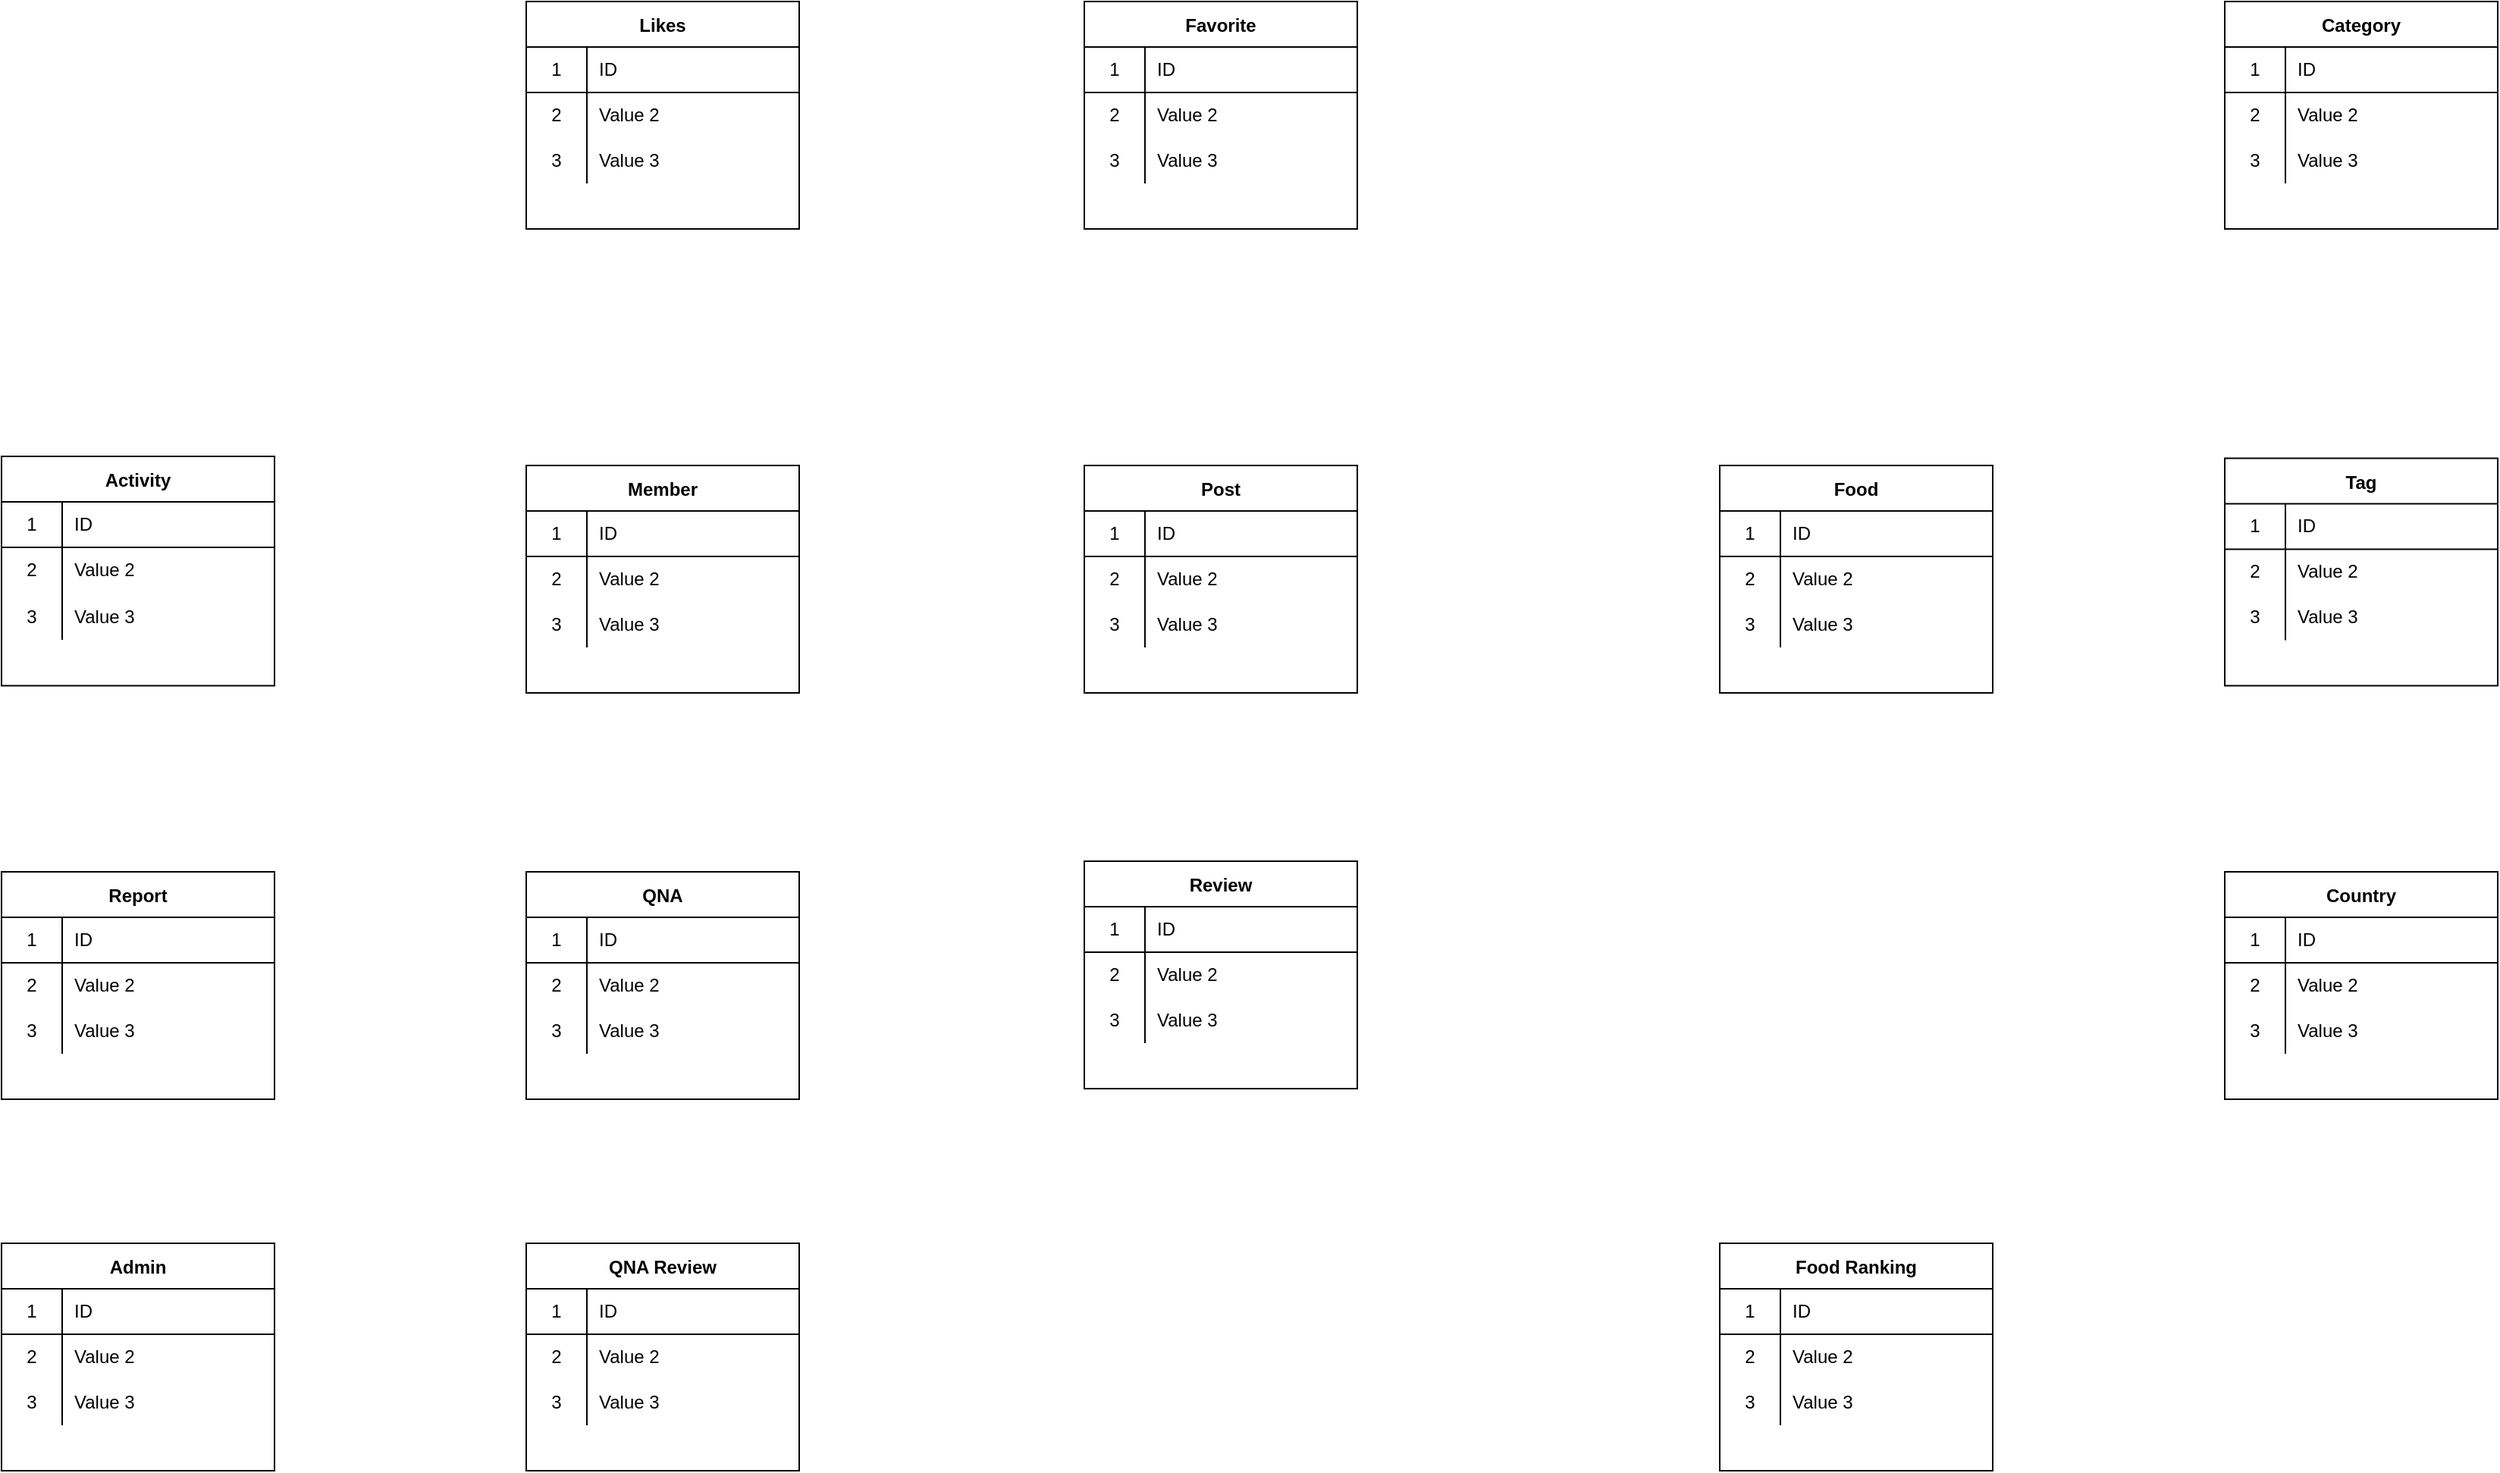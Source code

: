 <mxfile version="14.9.2" type="github">
  <diagram id="DrQXqkzAF4x7ljiE7f6P" name="Page-1">
    <mxGraphModel dx="2819" dy="1296" grid="1" gridSize="10" guides="1" tooltips="1" connect="1" arrows="1" fold="1" page="1" pageScale="1" pageWidth="827" pageHeight="1169" math="0" shadow="0">
      <root>
        <mxCell id="0" />
        <mxCell id="1" parent="0" />
        <mxCell id="YlSi5dVUK5fDgeekknWG-3" value="Member" style="shape=table;startSize=30;container=1;collapsible=0;childLayout=tableLayout;fixedRows=1;rowLines=0;fontStyle=1;align=center;" vertex="1" parent="1">
          <mxGeometry x="80" y="561" width="180" height="150" as="geometry" />
        </mxCell>
        <mxCell id="YlSi5dVUK5fDgeekknWG-4" value="" style="shape=partialRectangle;html=1;whiteSpace=wrap;collapsible=0;dropTarget=0;pointerEvents=0;fillColor=none;top=0;left=0;bottom=1;right=0;points=[[0,0.5],[1,0.5]];portConstraint=eastwest;" vertex="1" parent="YlSi5dVUK5fDgeekknWG-3">
          <mxGeometry y="30" width="180" height="30" as="geometry" />
        </mxCell>
        <mxCell id="YlSi5dVUK5fDgeekknWG-5" value="1" style="shape=partialRectangle;html=1;whiteSpace=wrap;connectable=0;fillColor=none;top=0;left=0;bottom=0;right=0;overflow=hidden;" vertex="1" parent="YlSi5dVUK5fDgeekknWG-4">
          <mxGeometry width="40" height="30" as="geometry" />
        </mxCell>
        <mxCell id="YlSi5dVUK5fDgeekknWG-6" value="ID" style="shape=partialRectangle;html=1;whiteSpace=wrap;connectable=0;fillColor=none;top=0;left=0;bottom=0;right=0;align=left;spacingLeft=6;overflow=hidden;" vertex="1" parent="YlSi5dVUK5fDgeekknWG-4">
          <mxGeometry x="40" width="140" height="30" as="geometry" />
        </mxCell>
        <mxCell id="YlSi5dVUK5fDgeekknWG-7" value="" style="shape=partialRectangle;html=1;whiteSpace=wrap;collapsible=0;dropTarget=0;pointerEvents=0;fillColor=none;top=0;left=0;bottom=0;right=0;points=[[0,0.5],[1,0.5]];portConstraint=eastwest;" vertex="1" parent="YlSi5dVUK5fDgeekknWG-3">
          <mxGeometry y="60" width="180" height="30" as="geometry" />
        </mxCell>
        <mxCell id="YlSi5dVUK5fDgeekknWG-8" value="2" style="shape=partialRectangle;html=1;whiteSpace=wrap;connectable=0;fillColor=none;top=0;left=0;bottom=0;right=0;overflow=hidden;" vertex="1" parent="YlSi5dVUK5fDgeekknWG-7">
          <mxGeometry width="40" height="30" as="geometry" />
        </mxCell>
        <mxCell id="YlSi5dVUK5fDgeekknWG-9" value="Value 2" style="shape=partialRectangle;html=1;whiteSpace=wrap;connectable=0;fillColor=none;top=0;left=0;bottom=0;right=0;align=left;spacingLeft=6;overflow=hidden;" vertex="1" parent="YlSi5dVUK5fDgeekknWG-7">
          <mxGeometry x="40" width="140" height="30" as="geometry" />
        </mxCell>
        <mxCell id="YlSi5dVUK5fDgeekknWG-10" value="" style="shape=partialRectangle;html=1;whiteSpace=wrap;collapsible=0;dropTarget=0;pointerEvents=0;fillColor=none;top=0;left=0;bottom=0;right=0;points=[[0,0.5],[1,0.5]];portConstraint=eastwest;" vertex="1" parent="YlSi5dVUK5fDgeekknWG-3">
          <mxGeometry y="90" width="180" height="30" as="geometry" />
        </mxCell>
        <mxCell id="YlSi5dVUK5fDgeekknWG-11" value="3" style="shape=partialRectangle;html=1;whiteSpace=wrap;connectable=0;fillColor=none;top=0;left=0;bottom=0;right=0;overflow=hidden;" vertex="1" parent="YlSi5dVUK5fDgeekknWG-10">
          <mxGeometry width="40" height="30" as="geometry" />
        </mxCell>
        <mxCell id="YlSi5dVUK5fDgeekknWG-12" value="Value 3" style="shape=partialRectangle;html=1;whiteSpace=wrap;connectable=0;fillColor=none;top=0;left=0;bottom=0;right=0;align=left;spacingLeft=6;overflow=hidden;" vertex="1" parent="YlSi5dVUK5fDgeekknWG-10">
          <mxGeometry x="40" width="140" height="30" as="geometry" />
        </mxCell>
        <mxCell id="YlSi5dVUK5fDgeekknWG-13" value="Admin" style="shape=table;startSize=30;container=1;collapsible=0;childLayout=tableLayout;fixedRows=1;rowLines=0;fontStyle=1;align=center;" vertex="1" parent="1">
          <mxGeometry x="-266" y="1074" width="180" height="150" as="geometry" />
        </mxCell>
        <mxCell id="YlSi5dVUK5fDgeekknWG-14" value="" style="shape=partialRectangle;html=1;whiteSpace=wrap;collapsible=0;dropTarget=0;pointerEvents=0;fillColor=none;top=0;left=0;bottom=1;right=0;points=[[0,0.5],[1,0.5]];portConstraint=eastwest;" vertex="1" parent="YlSi5dVUK5fDgeekknWG-13">
          <mxGeometry y="30" width="180" height="30" as="geometry" />
        </mxCell>
        <mxCell id="YlSi5dVUK5fDgeekknWG-15" value="1" style="shape=partialRectangle;html=1;whiteSpace=wrap;connectable=0;fillColor=none;top=0;left=0;bottom=0;right=0;overflow=hidden;" vertex="1" parent="YlSi5dVUK5fDgeekknWG-14">
          <mxGeometry width="40" height="30" as="geometry" />
        </mxCell>
        <mxCell id="YlSi5dVUK5fDgeekknWG-16" value="ID" style="shape=partialRectangle;html=1;whiteSpace=wrap;connectable=0;fillColor=none;top=0;left=0;bottom=0;right=0;align=left;spacingLeft=6;overflow=hidden;" vertex="1" parent="YlSi5dVUK5fDgeekknWG-14">
          <mxGeometry x="40" width="140" height="30" as="geometry" />
        </mxCell>
        <mxCell id="YlSi5dVUK5fDgeekknWG-17" value="" style="shape=partialRectangle;html=1;whiteSpace=wrap;collapsible=0;dropTarget=0;pointerEvents=0;fillColor=none;top=0;left=0;bottom=0;right=0;points=[[0,0.5],[1,0.5]];portConstraint=eastwest;" vertex="1" parent="YlSi5dVUK5fDgeekknWG-13">
          <mxGeometry y="60" width="180" height="30" as="geometry" />
        </mxCell>
        <mxCell id="YlSi5dVUK5fDgeekknWG-18" value="2" style="shape=partialRectangle;html=1;whiteSpace=wrap;connectable=0;fillColor=none;top=0;left=0;bottom=0;right=0;overflow=hidden;" vertex="1" parent="YlSi5dVUK5fDgeekknWG-17">
          <mxGeometry width="40" height="30" as="geometry" />
        </mxCell>
        <mxCell id="YlSi5dVUK5fDgeekknWG-19" value="Value 2" style="shape=partialRectangle;html=1;whiteSpace=wrap;connectable=0;fillColor=none;top=0;left=0;bottom=0;right=0;align=left;spacingLeft=6;overflow=hidden;" vertex="1" parent="YlSi5dVUK5fDgeekknWG-17">
          <mxGeometry x="40" width="140" height="30" as="geometry" />
        </mxCell>
        <mxCell id="YlSi5dVUK5fDgeekknWG-20" value="" style="shape=partialRectangle;html=1;whiteSpace=wrap;collapsible=0;dropTarget=0;pointerEvents=0;fillColor=none;top=0;left=0;bottom=0;right=0;points=[[0,0.5],[1,0.5]];portConstraint=eastwest;" vertex="1" parent="YlSi5dVUK5fDgeekknWG-13">
          <mxGeometry y="90" width="180" height="30" as="geometry" />
        </mxCell>
        <mxCell id="YlSi5dVUK5fDgeekknWG-21" value="3" style="shape=partialRectangle;html=1;whiteSpace=wrap;connectable=0;fillColor=none;top=0;left=0;bottom=0;right=0;overflow=hidden;" vertex="1" parent="YlSi5dVUK5fDgeekknWG-20">
          <mxGeometry width="40" height="30" as="geometry" />
        </mxCell>
        <mxCell id="YlSi5dVUK5fDgeekknWG-22" value="Value 3" style="shape=partialRectangle;html=1;whiteSpace=wrap;connectable=0;fillColor=none;top=0;left=0;bottom=0;right=0;align=left;spacingLeft=6;overflow=hidden;" vertex="1" parent="YlSi5dVUK5fDgeekknWG-20">
          <mxGeometry x="40" width="140" height="30" as="geometry" />
        </mxCell>
        <mxCell id="3mrBlYlQJBhg7aza0nXE-19" value="Review" style="shape=table;startSize=30;container=1;collapsible=0;childLayout=tableLayout;fixedRows=1;rowLines=0;fontStyle=1;align=center;" vertex="1" parent="1">
          <mxGeometry x="448" y="822" width="180" height="150" as="geometry" />
        </mxCell>
        <mxCell id="3mrBlYlQJBhg7aza0nXE-20" value="" style="shape=partialRectangle;html=1;whiteSpace=wrap;collapsible=0;dropTarget=0;pointerEvents=0;fillColor=none;top=0;left=0;bottom=1;right=0;points=[[0,0.5],[1,0.5]];portConstraint=eastwest;" vertex="1" parent="3mrBlYlQJBhg7aza0nXE-19">
          <mxGeometry y="30" width="180" height="30" as="geometry" />
        </mxCell>
        <mxCell id="3mrBlYlQJBhg7aza0nXE-21" value="1" style="shape=partialRectangle;html=1;whiteSpace=wrap;connectable=0;fillColor=none;top=0;left=0;bottom=0;right=0;overflow=hidden;" vertex="1" parent="3mrBlYlQJBhg7aza0nXE-20">
          <mxGeometry width="40" height="30" as="geometry" />
        </mxCell>
        <mxCell id="3mrBlYlQJBhg7aza0nXE-22" value="ID" style="shape=partialRectangle;html=1;whiteSpace=wrap;connectable=0;fillColor=none;top=0;left=0;bottom=0;right=0;align=left;spacingLeft=6;overflow=hidden;" vertex="1" parent="3mrBlYlQJBhg7aza0nXE-20">
          <mxGeometry x="40" width="140" height="30" as="geometry" />
        </mxCell>
        <mxCell id="3mrBlYlQJBhg7aza0nXE-23" value="" style="shape=partialRectangle;html=1;whiteSpace=wrap;collapsible=0;dropTarget=0;pointerEvents=0;fillColor=none;top=0;left=0;bottom=0;right=0;points=[[0,0.5],[1,0.5]];portConstraint=eastwest;" vertex="1" parent="3mrBlYlQJBhg7aza0nXE-19">
          <mxGeometry y="60" width="180" height="30" as="geometry" />
        </mxCell>
        <mxCell id="3mrBlYlQJBhg7aza0nXE-24" value="2" style="shape=partialRectangle;html=1;whiteSpace=wrap;connectable=0;fillColor=none;top=0;left=0;bottom=0;right=0;overflow=hidden;" vertex="1" parent="3mrBlYlQJBhg7aza0nXE-23">
          <mxGeometry width="40" height="30" as="geometry" />
        </mxCell>
        <mxCell id="3mrBlYlQJBhg7aza0nXE-25" value="Value 2" style="shape=partialRectangle;html=1;whiteSpace=wrap;connectable=0;fillColor=none;top=0;left=0;bottom=0;right=0;align=left;spacingLeft=6;overflow=hidden;" vertex="1" parent="3mrBlYlQJBhg7aza0nXE-23">
          <mxGeometry x="40" width="140" height="30" as="geometry" />
        </mxCell>
        <mxCell id="3mrBlYlQJBhg7aza0nXE-26" value="" style="shape=partialRectangle;html=1;whiteSpace=wrap;collapsible=0;dropTarget=0;pointerEvents=0;fillColor=none;top=0;left=0;bottom=0;right=0;points=[[0,0.5],[1,0.5]];portConstraint=eastwest;" vertex="1" parent="3mrBlYlQJBhg7aza0nXE-19">
          <mxGeometry y="90" width="180" height="30" as="geometry" />
        </mxCell>
        <mxCell id="3mrBlYlQJBhg7aza0nXE-27" value="3" style="shape=partialRectangle;html=1;whiteSpace=wrap;connectable=0;fillColor=none;top=0;left=0;bottom=0;right=0;overflow=hidden;" vertex="1" parent="3mrBlYlQJBhg7aza0nXE-26">
          <mxGeometry width="40" height="30" as="geometry" />
        </mxCell>
        <mxCell id="3mrBlYlQJBhg7aza0nXE-28" value="Value 3" style="shape=partialRectangle;html=1;whiteSpace=wrap;connectable=0;fillColor=none;top=0;left=0;bottom=0;right=0;align=left;spacingLeft=6;overflow=hidden;" vertex="1" parent="3mrBlYlQJBhg7aza0nXE-26">
          <mxGeometry x="40" width="140" height="30" as="geometry" />
        </mxCell>
        <mxCell id="YlSi5dVUK5fDgeekknWG-33" value="QNA" style="shape=table;startSize=30;container=1;collapsible=0;childLayout=tableLayout;fixedRows=1;rowLines=0;fontStyle=1;align=center;" vertex="1" parent="1">
          <mxGeometry x="80" y="829" width="180" height="150" as="geometry" />
        </mxCell>
        <mxCell id="YlSi5dVUK5fDgeekknWG-34" value="" style="shape=partialRectangle;html=1;whiteSpace=wrap;collapsible=0;dropTarget=0;pointerEvents=0;fillColor=none;top=0;left=0;bottom=1;right=0;points=[[0,0.5],[1,0.5]];portConstraint=eastwest;" vertex="1" parent="YlSi5dVUK5fDgeekknWG-33">
          <mxGeometry y="30" width="180" height="30" as="geometry" />
        </mxCell>
        <mxCell id="YlSi5dVUK5fDgeekknWG-35" value="1" style="shape=partialRectangle;html=1;whiteSpace=wrap;connectable=0;fillColor=none;top=0;left=0;bottom=0;right=0;overflow=hidden;" vertex="1" parent="YlSi5dVUK5fDgeekknWG-34">
          <mxGeometry width="40" height="30" as="geometry" />
        </mxCell>
        <mxCell id="YlSi5dVUK5fDgeekknWG-36" value="ID" style="shape=partialRectangle;html=1;whiteSpace=wrap;connectable=0;fillColor=none;top=0;left=0;bottom=0;right=0;align=left;spacingLeft=6;overflow=hidden;" vertex="1" parent="YlSi5dVUK5fDgeekknWG-34">
          <mxGeometry x="40" width="140" height="30" as="geometry" />
        </mxCell>
        <mxCell id="YlSi5dVUK5fDgeekknWG-37" value="" style="shape=partialRectangle;html=1;whiteSpace=wrap;collapsible=0;dropTarget=0;pointerEvents=0;fillColor=none;top=0;left=0;bottom=0;right=0;points=[[0,0.5],[1,0.5]];portConstraint=eastwest;" vertex="1" parent="YlSi5dVUK5fDgeekknWG-33">
          <mxGeometry y="60" width="180" height="30" as="geometry" />
        </mxCell>
        <mxCell id="YlSi5dVUK5fDgeekknWG-38" value="2" style="shape=partialRectangle;html=1;whiteSpace=wrap;connectable=0;fillColor=none;top=0;left=0;bottom=0;right=0;overflow=hidden;" vertex="1" parent="YlSi5dVUK5fDgeekknWG-37">
          <mxGeometry width="40" height="30" as="geometry" />
        </mxCell>
        <mxCell id="YlSi5dVUK5fDgeekknWG-39" value="Value 2" style="shape=partialRectangle;html=1;whiteSpace=wrap;connectable=0;fillColor=none;top=0;left=0;bottom=0;right=0;align=left;spacingLeft=6;overflow=hidden;" vertex="1" parent="YlSi5dVUK5fDgeekknWG-37">
          <mxGeometry x="40" width="140" height="30" as="geometry" />
        </mxCell>
        <mxCell id="YlSi5dVUK5fDgeekknWG-40" value="" style="shape=partialRectangle;html=1;whiteSpace=wrap;collapsible=0;dropTarget=0;pointerEvents=0;fillColor=none;top=0;left=0;bottom=0;right=0;points=[[0,0.5],[1,0.5]];portConstraint=eastwest;" vertex="1" parent="YlSi5dVUK5fDgeekknWG-33">
          <mxGeometry y="90" width="180" height="30" as="geometry" />
        </mxCell>
        <mxCell id="YlSi5dVUK5fDgeekknWG-41" value="3" style="shape=partialRectangle;html=1;whiteSpace=wrap;connectable=0;fillColor=none;top=0;left=0;bottom=0;right=0;overflow=hidden;" vertex="1" parent="YlSi5dVUK5fDgeekknWG-40">
          <mxGeometry width="40" height="30" as="geometry" />
        </mxCell>
        <mxCell id="YlSi5dVUK5fDgeekknWG-42" value="Value 3" style="shape=partialRectangle;html=1;whiteSpace=wrap;connectable=0;fillColor=none;top=0;left=0;bottom=0;right=0;align=left;spacingLeft=6;overflow=hidden;" vertex="1" parent="YlSi5dVUK5fDgeekknWG-40">
          <mxGeometry x="40" width="140" height="30" as="geometry" />
        </mxCell>
        <mxCell id="YlSi5dVUK5fDgeekknWG-52" value="QNA Review" style="shape=table;startSize=30;container=1;collapsible=0;childLayout=tableLayout;fixedRows=1;rowLines=0;fontStyle=1;align=center;" vertex="1" parent="1">
          <mxGeometry x="80" y="1074" width="180" height="150" as="geometry" />
        </mxCell>
        <mxCell id="YlSi5dVUK5fDgeekknWG-53" value="" style="shape=partialRectangle;html=1;whiteSpace=wrap;collapsible=0;dropTarget=0;pointerEvents=0;fillColor=none;top=0;left=0;bottom=1;right=0;points=[[0,0.5],[1,0.5]];portConstraint=eastwest;" vertex="1" parent="YlSi5dVUK5fDgeekknWG-52">
          <mxGeometry y="30" width="180" height="30" as="geometry" />
        </mxCell>
        <mxCell id="YlSi5dVUK5fDgeekknWG-54" value="1" style="shape=partialRectangle;html=1;whiteSpace=wrap;connectable=0;fillColor=none;top=0;left=0;bottom=0;right=0;overflow=hidden;" vertex="1" parent="YlSi5dVUK5fDgeekknWG-53">
          <mxGeometry width="40" height="30" as="geometry" />
        </mxCell>
        <mxCell id="YlSi5dVUK5fDgeekknWG-55" value="ID" style="shape=partialRectangle;html=1;whiteSpace=wrap;connectable=0;fillColor=none;top=0;left=0;bottom=0;right=0;align=left;spacingLeft=6;overflow=hidden;" vertex="1" parent="YlSi5dVUK5fDgeekknWG-53">
          <mxGeometry x="40" width="140" height="30" as="geometry" />
        </mxCell>
        <mxCell id="YlSi5dVUK5fDgeekknWG-56" value="" style="shape=partialRectangle;html=1;whiteSpace=wrap;collapsible=0;dropTarget=0;pointerEvents=0;fillColor=none;top=0;left=0;bottom=0;right=0;points=[[0,0.5],[1,0.5]];portConstraint=eastwest;" vertex="1" parent="YlSi5dVUK5fDgeekknWG-52">
          <mxGeometry y="60" width="180" height="30" as="geometry" />
        </mxCell>
        <mxCell id="YlSi5dVUK5fDgeekknWG-57" value="2" style="shape=partialRectangle;html=1;whiteSpace=wrap;connectable=0;fillColor=none;top=0;left=0;bottom=0;right=0;overflow=hidden;" vertex="1" parent="YlSi5dVUK5fDgeekknWG-56">
          <mxGeometry width="40" height="30" as="geometry" />
        </mxCell>
        <mxCell id="YlSi5dVUK5fDgeekknWG-58" value="Value 2" style="shape=partialRectangle;html=1;whiteSpace=wrap;connectable=0;fillColor=none;top=0;left=0;bottom=0;right=0;align=left;spacingLeft=6;overflow=hidden;" vertex="1" parent="YlSi5dVUK5fDgeekknWG-56">
          <mxGeometry x="40" width="140" height="30" as="geometry" />
        </mxCell>
        <mxCell id="YlSi5dVUK5fDgeekknWG-59" value="" style="shape=partialRectangle;html=1;whiteSpace=wrap;collapsible=0;dropTarget=0;pointerEvents=0;fillColor=none;top=0;left=0;bottom=0;right=0;points=[[0,0.5],[1,0.5]];portConstraint=eastwest;" vertex="1" parent="YlSi5dVUK5fDgeekknWG-52">
          <mxGeometry y="90" width="180" height="30" as="geometry" />
        </mxCell>
        <mxCell id="YlSi5dVUK5fDgeekknWG-60" value="3" style="shape=partialRectangle;html=1;whiteSpace=wrap;connectable=0;fillColor=none;top=0;left=0;bottom=0;right=0;overflow=hidden;" vertex="1" parent="YlSi5dVUK5fDgeekknWG-59">
          <mxGeometry width="40" height="30" as="geometry" />
        </mxCell>
        <mxCell id="YlSi5dVUK5fDgeekknWG-61" value="Value 3" style="shape=partialRectangle;html=1;whiteSpace=wrap;connectable=0;fillColor=none;top=0;left=0;bottom=0;right=0;align=left;spacingLeft=6;overflow=hidden;" vertex="1" parent="YlSi5dVUK5fDgeekknWG-59">
          <mxGeometry x="40" width="140" height="30" as="geometry" />
        </mxCell>
        <mxCell id="3mrBlYlQJBhg7aza0nXE-60" value="Report" style="shape=table;startSize=30;container=1;collapsible=0;childLayout=tableLayout;fixedRows=1;rowLines=0;fontStyle=1;align=center;" vertex="1" parent="1">
          <mxGeometry x="-266" y="829" width="180" height="150" as="geometry" />
        </mxCell>
        <mxCell id="3mrBlYlQJBhg7aza0nXE-61" value="" style="shape=partialRectangle;html=1;whiteSpace=wrap;collapsible=0;dropTarget=0;pointerEvents=0;fillColor=none;top=0;left=0;bottom=1;right=0;points=[[0,0.5],[1,0.5]];portConstraint=eastwest;" vertex="1" parent="3mrBlYlQJBhg7aza0nXE-60">
          <mxGeometry y="30" width="180" height="30" as="geometry" />
        </mxCell>
        <mxCell id="3mrBlYlQJBhg7aza0nXE-62" value="1" style="shape=partialRectangle;html=1;whiteSpace=wrap;connectable=0;fillColor=none;top=0;left=0;bottom=0;right=0;overflow=hidden;" vertex="1" parent="3mrBlYlQJBhg7aza0nXE-61">
          <mxGeometry width="40" height="30" as="geometry" />
        </mxCell>
        <mxCell id="3mrBlYlQJBhg7aza0nXE-63" value="ID" style="shape=partialRectangle;html=1;whiteSpace=wrap;connectable=0;fillColor=none;top=0;left=0;bottom=0;right=0;align=left;spacingLeft=6;overflow=hidden;" vertex="1" parent="3mrBlYlQJBhg7aza0nXE-61">
          <mxGeometry x="40" width="140" height="30" as="geometry" />
        </mxCell>
        <mxCell id="3mrBlYlQJBhg7aza0nXE-64" value="" style="shape=partialRectangle;html=1;whiteSpace=wrap;collapsible=0;dropTarget=0;pointerEvents=0;fillColor=none;top=0;left=0;bottom=0;right=0;points=[[0,0.5],[1,0.5]];portConstraint=eastwest;" vertex="1" parent="3mrBlYlQJBhg7aza0nXE-60">
          <mxGeometry y="60" width="180" height="30" as="geometry" />
        </mxCell>
        <mxCell id="3mrBlYlQJBhg7aza0nXE-65" value="2" style="shape=partialRectangle;html=1;whiteSpace=wrap;connectable=0;fillColor=none;top=0;left=0;bottom=0;right=0;overflow=hidden;" vertex="1" parent="3mrBlYlQJBhg7aza0nXE-64">
          <mxGeometry width="40" height="30" as="geometry" />
        </mxCell>
        <mxCell id="3mrBlYlQJBhg7aza0nXE-66" value="Value 2" style="shape=partialRectangle;html=1;whiteSpace=wrap;connectable=0;fillColor=none;top=0;left=0;bottom=0;right=0;align=left;spacingLeft=6;overflow=hidden;" vertex="1" parent="3mrBlYlQJBhg7aza0nXE-64">
          <mxGeometry x="40" width="140" height="30" as="geometry" />
        </mxCell>
        <mxCell id="3mrBlYlQJBhg7aza0nXE-67" value="" style="shape=partialRectangle;html=1;whiteSpace=wrap;collapsible=0;dropTarget=0;pointerEvents=0;fillColor=none;top=0;left=0;bottom=0;right=0;points=[[0,0.5],[1,0.5]];portConstraint=eastwest;" vertex="1" parent="3mrBlYlQJBhg7aza0nXE-60">
          <mxGeometry y="90" width="180" height="30" as="geometry" />
        </mxCell>
        <mxCell id="3mrBlYlQJBhg7aza0nXE-68" value="3" style="shape=partialRectangle;html=1;whiteSpace=wrap;connectable=0;fillColor=none;top=0;left=0;bottom=0;right=0;overflow=hidden;" vertex="1" parent="3mrBlYlQJBhg7aza0nXE-67">
          <mxGeometry width="40" height="30" as="geometry" />
        </mxCell>
        <mxCell id="3mrBlYlQJBhg7aza0nXE-69" value="Value 3" style="shape=partialRectangle;html=1;whiteSpace=wrap;connectable=0;fillColor=none;top=0;left=0;bottom=0;right=0;align=left;spacingLeft=6;overflow=hidden;" vertex="1" parent="3mrBlYlQJBhg7aza0nXE-67">
          <mxGeometry x="40" width="140" height="30" as="geometry" />
        </mxCell>
        <mxCell id="YlSi5dVUK5fDgeekknWG-62" value="Category" style="shape=table;startSize=30;container=1;collapsible=0;childLayout=tableLayout;fixedRows=1;rowLines=0;fontStyle=1;align=center;" vertex="1" parent="1">
          <mxGeometry x="1200" y="255" width="180" height="150" as="geometry" />
        </mxCell>
        <mxCell id="YlSi5dVUK5fDgeekknWG-63" value="" style="shape=partialRectangle;html=1;whiteSpace=wrap;collapsible=0;dropTarget=0;pointerEvents=0;fillColor=none;top=0;left=0;bottom=1;right=0;points=[[0,0.5],[1,0.5]];portConstraint=eastwest;" vertex="1" parent="YlSi5dVUK5fDgeekknWG-62">
          <mxGeometry y="30" width="180" height="30" as="geometry" />
        </mxCell>
        <mxCell id="YlSi5dVUK5fDgeekknWG-64" value="1" style="shape=partialRectangle;html=1;whiteSpace=wrap;connectable=0;fillColor=none;top=0;left=0;bottom=0;right=0;overflow=hidden;" vertex="1" parent="YlSi5dVUK5fDgeekknWG-63">
          <mxGeometry width="40" height="30" as="geometry" />
        </mxCell>
        <mxCell id="YlSi5dVUK5fDgeekknWG-65" value="ID" style="shape=partialRectangle;html=1;whiteSpace=wrap;connectable=0;fillColor=none;top=0;left=0;bottom=0;right=0;align=left;spacingLeft=6;overflow=hidden;" vertex="1" parent="YlSi5dVUK5fDgeekknWG-63">
          <mxGeometry x="40" width="140" height="30" as="geometry" />
        </mxCell>
        <mxCell id="YlSi5dVUK5fDgeekknWG-66" value="" style="shape=partialRectangle;html=1;whiteSpace=wrap;collapsible=0;dropTarget=0;pointerEvents=0;fillColor=none;top=0;left=0;bottom=0;right=0;points=[[0,0.5],[1,0.5]];portConstraint=eastwest;" vertex="1" parent="YlSi5dVUK5fDgeekknWG-62">
          <mxGeometry y="60" width="180" height="30" as="geometry" />
        </mxCell>
        <mxCell id="YlSi5dVUK5fDgeekknWG-67" value="2" style="shape=partialRectangle;html=1;whiteSpace=wrap;connectable=0;fillColor=none;top=0;left=0;bottom=0;right=0;overflow=hidden;" vertex="1" parent="YlSi5dVUK5fDgeekknWG-66">
          <mxGeometry width="40" height="30" as="geometry" />
        </mxCell>
        <mxCell id="YlSi5dVUK5fDgeekknWG-68" value="Value 2" style="shape=partialRectangle;html=1;whiteSpace=wrap;connectable=0;fillColor=none;top=0;left=0;bottom=0;right=0;align=left;spacingLeft=6;overflow=hidden;" vertex="1" parent="YlSi5dVUK5fDgeekknWG-66">
          <mxGeometry x="40" width="140" height="30" as="geometry" />
        </mxCell>
        <mxCell id="YlSi5dVUK5fDgeekknWG-69" value="" style="shape=partialRectangle;html=1;whiteSpace=wrap;collapsible=0;dropTarget=0;pointerEvents=0;fillColor=none;top=0;left=0;bottom=0;right=0;points=[[0,0.5],[1,0.5]];portConstraint=eastwest;" vertex="1" parent="YlSi5dVUK5fDgeekknWG-62">
          <mxGeometry y="90" width="180" height="30" as="geometry" />
        </mxCell>
        <mxCell id="YlSi5dVUK5fDgeekknWG-70" value="3" style="shape=partialRectangle;html=1;whiteSpace=wrap;connectable=0;fillColor=none;top=0;left=0;bottom=0;right=0;overflow=hidden;" vertex="1" parent="YlSi5dVUK5fDgeekknWG-69">
          <mxGeometry width="40" height="30" as="geometry" />
        </mxCell>
        <mxCell id="YlSi5dVUK5fDgeekknWG-71" value="Value 3" style="shape=partialRectangle;html=1;whiteSpace=wrap;connectable=0;fillColor=none;top=0;left=0;bottom=0;right=0;align=left;spacingLeft=6;overflow=hidden;" vertex="1" parent="YlSi5dVUK5fDgeekknWG-69">
          <mxGeometry x="40" width="140" height="30" as="geometry" />
        </mxCell>
        <mxCell id="3mrBlYlQJBhg7aza0nXE-70" value="Likes" style="shape=table;startSize=30;container=1;collapsible=0;childLayout=tableLayout;fixedRows=1;rowLines=0;fontStyle=1;align=center;" vertex="1" parent="1">
          <mxGeometry x="80" y="255" width="180" height="150" as="geometry" />
        </mxCell>
        <mxCell id="3mrBlYlQJBhg7aza0nXE-71" value="" style="shape=partialRectangle;html=1;whiteSpace=wrap;collapsible=0;dropTarget=0;pointerEvents=0;fillColor=none;top=0;left=0;bottom=1;right=0;points=[[0,0.5],[1,0.5]];portConstraint=eastwest;" vertex="1" parent="3mrBlYlQJBhg7aza0nXE-70">
          <mxGeometry y="30" width="180" height="30" as="geometry" />
        </mxCell>
        <mxCell id="3mrBlYlQJBhg7aza0nXE-72" value="1" style="shape=partialRectangle;html=1;whiteSpace=wrap;connectable=0;fillColor=none;top=0;left=0;bottom=0;right=0;overflow=hidden;" vertex="1" parent="3mrBlYlQJBhg7aza0nXE-71">
          <mxGeometry width="40" height="30" as="geometry" />
        </mxCell>
        <mxCell id="3mrBlYlQJBhg7aza0nXE-73" value="ID" style="shape=partialRectangle;html=1;whiteSpace=wrap;connectable=0;fillColor=none;top=0;left=0;bottom=0;right=0;align=left;spacingLeft=6;overflow=hidden;" vertex="1" parent="3mrBlYlQJBhg7aza0nXE-71">
          <mxGeometry x="40" width="140" height="30" as="geometry" />
        </mxCell>
        <mxCell id="3mrBlYlQJBhg7aza0nXE-74" value="" style="shape=partialRectangle;html=1;whiteSpace=wrap;collapsible=0;dropTarget=0;pointerEvents=0;fillColor=none;top=0;left=0;bottom=0;right=0;points=[[0,0.5],[1,0.5]];portConstraint=eastwest;" vertex="1" parent="3mrBlYlQJBhg7aza0nXE-70">
          <mxGeometry y="60" width="180" height="30" as="geometry" />
        </mxCell>
        <mxCell id="3mrBlYlQJBhg7aza0nXE-75" value="2" style="shape=partialRectangle;html=1;whiteSpace=wrap;connectable=0;fillColor=none;top=0;left=0;bottom=0;right=0;overflow=hidden;" vertex="1" parent="3mrBlYlQJBhg7aza0nXE-74">
          <mxGeometry width="40" height="30" as="geometry" />
        </mxCell>
        <mxCell id="3mrBlYlQJBhg7aza0nXE-76" value="Value 2" style="shape=partialRectangle;html=1;whiteSpace=wrap;connectable=0;fillColor=none;top=0;left=0;bottom=0;right=0;align=left;spacingLeft=6;overflow=hidden;" vertex="1" parent="3mrBlYlQJBhg7aza0nXE-74">
          <mxGeometry x="40" width="140" height="30" as="geometry" />
        </mxCell>
        <mxCell id="3mrBlYlQJBhg7aza0nXE-77" value="" style="shape=partialRectangle;html=1;whiteSpace=wrap;collapsible=0;dropTarget=0;pointerEvents=0;fillColor=none;top=0;left=0;bottom=0;right=0;points=[[0,0.5],[1,0.5]];portConstraint=eastwest;" vertex="1" parent="3mrBlYlQJBhg7aza0nXE-70">
          <mxGeometry y="90" width="180" height="30" as="geometry" />
        </mxCell>
        <mxCell id="3mrBlYlQJBhg7aza0nXE-78" value="3" style="shape=partialRectangle;html=1;whiteSpace=wrap;connectable=0;fillColor=none;top=0;left=0;bottom=0;right=0;overflow=hidden;" vertex="1" parent="3mrBlYlQJBhg7aza0nXE-77">
          <mxGeometry width="40" height="30" as="geometry" />
        </mxCell>
        <mxCell id="3mrBlYlQJBhg7aza0nXE-79" value="Value 3" style="shape=partialRectangle;html=1;whiteSpace=wrap;connectable=0;fillColor=none;top=0;left=0;bottom=0;right=0;align=left;spacingLeft=6;overflow=hidden;" vertex="1" parent="3mrBlYlQJBhg7aza0nXE-77">
          <mxGeometry x="40" width="140" height="30" as="geometry" />
        </mxCell>
        <mxCell id="YlSi5dVUK5fDgeekknWG-72" value="Tag" style="shape=table;startSize=30;container=1;collapsible=0;childLayout=tableLayout;fixedRows=1;rowLines=0;fontStyle=1;align=center;" vertex="1" parent="1">
          <mxGeometry x="1200" y="556.25" width="180" height="150" as="geometry" />
        </mxCell>
        <mxCell id="YlSi5dVUK5fDgeekknWG-73" value="" style="shape=partialRectangle;html=1;whiteSpace=wrap;collapsible=0;dropTarget=0;pointerEvents=0;fillColor=none;top=0;left=0;bottom=1;right=0;points=[[0,0.5],[1,0.5]];portConstraint=eastwest;" vertex="1" parent="YlSi5dVUK5fDgeekknWG-72">
          <mxGeometry y="30" width="180" height="30" as="geometry" />
        </mxCell>
        <mxCell id="YlSi5dVUK5fDgeekknWG-74" value="1" style="shape=partialRectangle;html=1;whiteSpace=wrap;connectable=0;fillColor=none;top=0;left=0;bottom=0;right=0;overflow=hidden;" vertex="1" parent="YlSi5dVUK5fDgeekknWG-73">
          <mxGeometry width="40" height="30" as="geometry" />
        </mxCell>
        <mxCell id="YlSi5dVUK5fDgeekknWG-75" value="ID" style="shape=partialRectangle;html=1;whiteSpace=wrap;connectable=0;fillColor=none;top=0;left=0;bottom=0;right=0;align=left;spacingLeft=6;overflow=hidden;" vertex="1" parent="YlSi5dVUK5fDgeekknWG-73">
          <mxGeometry x="40" width="140" height="30" as="geometry" />
        </mxCell>
        <mxCell id="YlSi5dVUK5fDgeekknWG-76" value="" style="shape=partialRectangle;html=1;whiteSpace=wrap;collapsible=0;dropTarget=0;pointerEvents=0;fillColor=none;top=0;left=0;bottom=0;right=0;points=[[0,0.5],[1,0.5]];portConstraint=eastwest;" vertex="1" parent="YlSi5dVUK5fDgeekknWG-72">
          <mxGeometry y="60" width="180" height="30" as="geometry" />
        </mxCell>
        <mxCell id="YlSi5dVUK5fDgeekknWG-77" value="2" style="shape=partialRectangle;html=1;whiteSpace=wrap;connectable=0;fillColor=none;top=0;left=0;bottom=0;right=0;overflow=hidden;" vertex="1" parent="YlSi5dVUK5fDgeekknWG-76">
          <mxGeometry width="40" height="30" as="geometry" />
        </mxCell>
        <mxCell id="YlSi5dVUK5fDgeekknWG-78" value="Value 2" style="shape=partialRectangle;html=1;whiteSpace=wrap;connectable=0;fillColor=none;top=0;left=0;bottom=0;right=0;align=left;spacingLeft=6;overflow=hidden;" vertex="1" parent="YlSi5dVUK5fDgeekknWG-76">
          <mxGeometry x="40" width="140" height="30" as="geometry" />
        </mxCell>
        <mxCell id="YlSi5dVUK5fDgeekknWG-79" value="" style="shape=partialRectangle;html=1;whiteSpace=wrap;collapsible=0;dropTarget=0;pointerEvents=0;fillColor=none;top=0;left=0;bottom=0;right=0;points=[[0,0.5],[1,0.5]];portConstraint=eastwest;" vertex="1" parent="YlSi5dVUK5fDgeekknWG-72">
          <mxGeometry y="90" width="180" height="30" as="geometry" />
        </mxCell>
        <mxCell id="YlSi5dVUK5fDgeekknWG-80" value="3" style="shape=partialRectangle;html=1;whiteSpace=wrap;connectable=0;fillColor=none;top=0;left=0;bottom=0;right=0;overflow=hidden;" vertex="1" parent="YlSi5dVUK5fDgeekknWG-79">
          <mxGeometry width="40" height="30" as="geometry" />
        </mxCell>
        <mxCell id="YlSi5dVUK5fDgeekknWG-81" value="Value 3" style="shape=partialRectangle;html=1;whiteSpace=wrap;connectable=0;fillColor=none;top=0;left=0;bottom=0;right=0;align=left;spacingLeft=6;overflow=hidden;" vertex="1" parent="YlSi5dVUK5fDgeekknWG-79">
          <mxGeometry x="40" width="140" height="30" as="geometry" />
        </mxCell>
        <mxCell id="3mrBlYlQJBhg7aza0nXE-89" value="Favorite" style="shape=table;startSize=30;container=1;collapsible=0;childLayout=tableLayout;fixedRows=1;rowLines=0;fontStyle=1;align=center;" vertex="1" parent="1">
          <mxGeometry x="448" y="255" width="180" height="150" as="geometry" />
        </mxCell>
        <mxCell id="3mrBlYlQJBhg7aza0nXE-90" value="" style="shape=partialRectangle;html=1;whiteSpace=wrap;collapsible=0;dropTarget=0;pointerEvents=0;fillColor=none;top=0;left=0;bottom=1;right=0;points=[[0,0.5],[1,0.5]];portConstraint=eastwest;" vertex="1" parent="3mrBlYlQJBhg7aza0nXE-89">
          <mxGeometry y="30" width="180" height="30" as="geometry" />
        </mxCell>
        <mxCell id="3mrBlYlQJBhg7aza0nXE-91" value="1" style="shape=partialRectangle;html=1;whiteSpace=wrap;connectable=0;fillColor=none;top=0;left=0;bottom=0;right=0;overflow=hidden;" vertex="1" parent="3mrBlYlQJBhg7aza0nXE-90">
          <mxGeometry width="40" height="30" as="geometry" />
        </mxCell>
        <mxCell id="3mrBlYlQJBhg7aza0nXE-92" value="ID" style="shape=partialRectangle;html=1;whiteSpace=wrap;connectable=0;fillColor=none;top=0;left=0;bottom=0;right=0;align=left;spacingLeft=6;overflow=hidden;" vertex="1" parent="3mrBlYlQJBhg7aza0nXE-90">
          <mxGeometry x="40" width="140" height="30" as="geometry" />
        </mxCell>
        <mxCell id="3mrBlYlQJBhg7aza0nXE-93" value="" style="shape=partialRectangle;html=1;whiteSpace=wrap;collapsible=0;dropTarget=0;pointerEvents=0;fillColor=none;top=0;left=0;bottom=0;right=0;points=[[0,0.5],[1,0.5]];portConstraint=eastwest;" vertex="1" parent="3mrBlYlQJBhg7aza0nXE-89">
          <mxGeometry y="60" width="180" height="30" as="geometry" />
        </mxCell>
        <mxCell id="3mrBlYlQJBhg7aza0nXE-94" value="2" style="shape=partialRectangle;html=1;whiteSpace=wrap;connectable=0;fillColor=none;top=0;left=0;bottom=0;right=0;overflow=hidden;" vertex="1" parent="3mrBlYlQJBhg7aza0nXE-93">
          <mxGeometry width="40" height="30" as="geometry" />
        </mxCell>
        <mxCell id="3mrBlYlQJBhg7aza0nXE-95" value="Value 2" style="shape=partialRectangle;html=1;whiteSpace=wrap;connectable=0;fillColor=none;top=0;left=0;bottom=0;right=0;align=left;spacingLeft=6;overflow=hidden;" vertex="1" parent="3mrBlYlQJBhg7aza0nXE-93">
          <mxGeometry x="40" width="140" height="30" as="geometry" />
        </mxCell>
        <mxCell id="3mrBlYlQJBhg7aza0nXE-96" value="" style="shape=partialRectangle;html=1;whiteSpace=wrap;collapsible=0;dropTarget=0;pointerEvents=0;fillColor=none;top=0;left=0;bottom=0;right=0;points=[[0,0.5],[1,0.5]];portConstraint=eastwest;" vertex="1" parent="3mrBlYlQJBhg7aza0nXE-89">
          <mxGeometry y="90" width="180" height="30" as="geometry" />
        </mxCell>
        <mxCell id="3mrBlYlQJBhg7aza0nXE-97" value="3" style="shape=partialRectangle;html=1;whiteSpace=wrap;connectable=0;fillColor=none;top=0;left=0;bottom=0;right=0;overflow=hidden;" vertex="1" parent="3mrBlYlQJBhg7aza0nXE-96">
          <mxGeometry width="40" height="30" as="geometry" />
        </mxCell>
        <mxCell id="3mrBlYlQJBhg7aza0nXE-98" value="Value 3" style="shape=partialRectangle;html=1;whiteSpace=wrap;connectable=0;fillColor=none;top=0;left=0;bottom=0;right=0;align=left;spacingLeft=6;overflow=hidden;" vertex="1" parent="3mrBlYlQJBhg7aza0nXE-96">
          <mxGeometry x="40" width="140" height="30" as="geometry" />
        </mxCell>
        <mxCell id="YlSi5dVUK5fDgeekknWG-82" value="Country" style="shape=table;startSize=30;container=1;collapsible=0;childLayout=tableLayout;fixedRows=1;rowLines=0;fontStyle=1;align=center;" vertex="1" parent="1">
          <mxGeometry x="1200" y="829" width="180" height="150" as="geometry" />
        </mxCell>
        <mxCell id="YlSi5dVUK5fDgeekknWG-83" value="" style="shape=partialRectangle;html=1;whiteSpace=wrap;collapsible=0;dropTarget=0;pointerEvents=0;fillColor=none;top=0;left=0;bottom=1;right=0;points=[[0,0.5],[1,0.5]];portConstraint=eastwest;" vertex="1" parent="YlSi5dVUK5fDgeekknWG-82">
          <mxGeometry y="30" width="180" height="30" as="geometry" />
        </mxCell>
        <mxCell id="YlSi5dVUK5fDgeekknWG-84" value="1" style="shape=partialRectangle;html=1;whiteSpace=wrap;connectable=0;fillColor=none;top=0;left=0;bottom=0;right=0;overflow=hidden;" vertex="1" parent="YlSi5dVUK5fDgeekknWG-83">
          <mxGeometry width="40" height="30" as="geometry" />
        </mxCell>
        <mxCell id="YlSi5dVUK5fDgeekknWG-85" value="ID" style="shape=partialRectangle;html=1;whiteSpace=wrap;connectable=0;fillColor=none;top=0;left=0;bottom=0;right=0;align=left;spacingLeft=6;overflow=hidden;" vertex="1" parent="YlSi5dVUK5fDgeekknWG-83">
          <mxGeometry x="40" width="140" height="30" as="geometry" />
        </mxCell>
        <mxCell id="YlSi5dVUK5fDgeekknWG-86" value="" style="shape=partialRectangle;html=1;whiteSpace=wrap;collapsible=0;dropTarget=0;pointerEvents=0;fillColor=none;top=0;left=0;bottom=0;right=0;points=[[0,0.5],[1,0.5]];portConstraint=eastwest;" vertex="1" parent="YlSi5dVUK5fDgeekknWG-82">
          <mxGeometry y="60" width="180" height="30" as="geometry" />
        </mxCell>
        <mxCell id="YlSi5dVUK5fDgeekknWG-87" value="2" style="shape=partialRectangle;html=1;whiteSpace=wrap;connectable=0;fillColor=none;top=0;left=0;bottom=0;right=0;overflow=hidden;" vertex="1" parent="YlSi5dVUK5fDgeekknWG-86">
          <mxGeometry width="40" height="30" as="geometry" />
        </mxCell>
        <mxCell id="YlSi5dVUK5fDgeekknWG-88" value="Value 2" style="shape=partialRectangle;html=1;whiteSpace=wrap;connectable=0;fillColor=none;top=0;left=0;bottom=0;right=0;align=left;spacingLeft=6;overflow=hidden;" vertex="1" parent="YlSi5dVUK5fDgeekknWG-86">
          <mxGeometry x="40" width="140" height="30" as="geometry" />
        </mxCell>
        <mxCell id="YlSi5dVUK5fDgeekknWG-89" value="" style="shape=partialRectangle;html=1;whiteSpace=wrap;collapsible=0;dropTarget=0;pointerEvents=0;fillColor=none;top=0;left=0;bottom=0;right=0;points=[[0,0.5],[1,0.5]];portConstraint=eastwest;" vertex="1" parent="YlSi5dVUK5fDgeekknWG-82">
          <mxGeometry y="90" width="180" height="30" as="geometry" />
        </mxCell>
        <mxCell id="YlSi5dVUK5fDgeekknWG-90" value="3" style="shape=partialRectangle;html=1;whiteSpace=wrap;connectable=0;fillColor=none;top=0;left=0;bottom=0;right=0;overflow=hidden;" vertex="1" parent="YlSi5dVUK5fDgeekknWG-89">
          <mxGeometry width="40" height="30" as="geometry" />
        </mxCell>
        <mxCell id="YlSi5dVUK5fDgeekknWG-91" value="Value 3" style="shape=partialRectangle;html=1;whiteSpace=wrap;connectable=0;fillColor=none;top=0;left=0;bottom=0;right=0;align=left;spacingLeft=6;overflow=hidden;" vertex="1" parent="YlSi5dVUK5fDgeekknWG-89">
          <mxGeometry x="40" width="140" height="30" as="geometry" />
        </mxCell>
        <mxCell id="3mrBlYlQJBhg7aza0nXE-99" value="Post" style="shape=table;startSize=30;container=1;collapsible=0;childLayout=tableLayout;fixedRows=1;rowLines=0;fontStyle=1;align=center;" vertex="1" parent="1">
          <mxGeometry x="448" y="561" width="180" height="150" as="geometry" />
        </mxCell>
        <mxCell id="3mrBlYlQJBhg7aza0nXE-100" value="" style="shape=partialRectangle;html=1;whiteSpace=wrap;collapsible=0;dropTarget=0;pointerEvents=0;fillColor=none;top=0;left=0;bottom=1;right=0;points=[[0,0.5],[1,0.5]];portConstraint=eastwest;" vertex="1" parent="3mrBlYlQJBhg7aza0nXE-99">
          <mxGeometry y="30" width="180" height="30" as="geometry" />
        </mxCell>
        <mxCell id="3mrBlYlQJBhg7aza0nXE-101" value="1" style="shape=partialRectangle;html=1;whiteSpace=wrap;connectable=0;fillColor=none;top=0;left=0;bottom=0;right=0;overflow=hidden;" vertex="1" parent="3mrBlYlQJBhg7aza0nXE-100">
          <mxGeometry width="40" height="30" as="geometry" />
        </mxCell>
        <mxCell id="3mrBlYlQJBhg7aza0nXE-102" value="ID" style="shape=partialRectangle;html=1;whiteSpace=wrap;connectable=0;fillColor=none;top=0;left=0;bottom=0;right=0;align=left;spacingLeft=6;overflow=hidden;" vertex="1" parent="3mrBlYlQJBhg7aza0nXE-100">
          <mxGeometry x="40" width="140" height="30" as="geometry" />
        </mxCell>
        <mxCell id="3mrBlYlQJBhg7aza0nXE-103" value="" style="shape=partialRectangle;html=1;whiteSpace=wrap;collapsible=0;dropTarget=0;pointerEvents=0;fillColor=none;top=0;left=0;bottom=0;right=0;points=[[0,0.5],[1,0.5]];portConstraint=eastwest;" vertex="1" parent="3mrBlYlQJBhg7aza0nXE-99">
          <mxGeometry y="60" width="180" height="30" as="geometry" />
        </mxCell>
        <mxCell id="3mrBlYlQJBhg7aza0nXE-104" value="2" style="shape=partialRectangle;html=1;whiteSpace=wrap;connectable=0;fillColor=none;top=0;left=0;bottom=0;right=0;overflow=hidden;" vertex="1" parent="3mrBlYlQJBhg7aza0nXE-103">
          <mxGeometry width="40" height="30" as="geometry" />
        </mxCell>
        <mxCell id="3mrBlYlQJBhg7aza0nXE-105" value="Value 2" style="shape=partialRectangle;html=1;whiteSpace=wrap;connectable=0;fillColor=none;top=0;left=0;bottom=0;right=0;align=left;spacingLeft=6;overflow=hidden;" vertex="1" parent="3mrBlYlQJBhg7aza0nXE-103">
          <mxGeometry x="40" width="140" height="30" as="geometry" />
        </mxCell>
        <mxCell id="3mrBlYlQJBhg7aza0nXE-106" value="" style="shape=partialRectangle;html=1;whiteSpace=wrap;collapsible=0;dropTarget=0;pointerEvents=0;fillColor=none;top=0;left=0;bottom=0;right=0;points=[[0,0.5],[1,0.5]];portConstraint=eastwest;" vertex="1" parent="3mrBlYlQJBhg7aza0nXE-99">
          <mxGeometry y="90" width="180" height="30" as="geometry" />
        </mxCell>
        <mxCell id="3mrBlYlQJBhg7aza0nXE-107" value="3" style="shape=partialRectangle;html=1;whiteSpace=wrap;connectable=0;fillColor=none;top=0;left=0;bottom=0;right=0;overflow=hidden;" vertex="1" parent="3mrBlYlQJBhg7aza0nXE-106">
          <mxGeometry width="40" height="30" as="geometry" />
        </mxCell>
        <mxCell id="3mrBlYlQJBhg7aza0nXE-108" value="Value 3" style="shape=partialRectangle;html=1;whiteSpace=wrap;connectable=0;fillColor=none;top=0;left=0;bottom=0;right=0;align=left;spacingLeft=6;overflow=hidden;" vertex="1" parent="3mrBlYlQJBhg7aza0nXE-106">
          <mxGeometry x="40" width="140" height="30" as="geometry" />
        </mxCell>
        <mxCell id="YlSi5dVUK5fDgeekknWG-92" value="Food Ranking" style="shape=table;startSize=30;container=1;collapsible=0;childLayout=tableLayout;fixedRows=1;rowLines=0;fontStyle=1;align=center;" vertex="1" parent="1">
          <mxGeometry x="867" y="1074" width="180" height="150" as="geometry" />
        </mxCell>
        <mxCell id="YlSi5dVUK5fDgeekknWG-93" value="" style="shape=partialRectangle;html=1;whiteSpace=wrap;collapsible=0;dropTarget=0;pointerEvents=0;fillColor=none;top=0;left=0;bottom=1;right=0;points=[[0,0.5],[1,0.5]];portConstraint=eastwest;" vertex="1" parent="YlSi5dVUK5fDgeekknWG-92">
          <mxGeometry y="30" width="180" height="30" as="geometry" />
        </mxCell>
        <mxCell id="YlSi5dVUK5fDgeekknWG-94" value="1" style="shape=partialRectangle;html=1;whiteSpace=wrap;connectable=0;fillColor=none;top=0;left=0;bottom=0;right=0;overflow=hidden;" vertex="1" parent="YlSi5dVUK5fDgeekknWG-93">
          <mxGeometry width="40" height="30" as="geometry" />
        </mxCell>
        <mxCell id="YlSi5dVUK5fDgeekknWG-95" value="ID" style="shape=partialRectangle;html=1;whiteSpace=wrap;connectable=0;fillColor=none;top=0;left=0;bottom=0;right=0;align=left;spacingLeft=6;overflow=hidden;" vertex="1" parent="YlSi5dVUK5fDgeekknWG-93">
          <mxGeometry x="40" width="140" height="30" as="geometry" />
        </mxCell>
        <mxCell id="YlSi5dVUK5fDgeekknWG-96" value="" style="shape=partialRectangle;html=1;whiteSpace=wrap;collapsible=0;dropTarget=0;pointerEvents=0;fillColor=none;top=0;left=0;bottom=0;right=0;points=[[0,0.5],[1,0.5]];portConstraint=eastwest;" vertex="1" parent="YlSi5dVUK5fDgeekknWG-92">
          <mxGeometry y="60" width="180" height="30" as="geometry" />
        </mxCell>
        <mxCell id="YlSi5dVUK5fDgeekknWG-97" value="2" style="shape=partialRectangle;html=1;whiteSpace=wrap;connectable=0;fillColor=none;top=0;left=0;bottom=0;right=0;overflow=hidden;" vertex="1" parent="YlSi5dVUK5fDgeekknWG-96">
          <mxGeometry width="40" height="30" as="geometry" />
        </mxCell>
        <mxCell id="YlSi5dVUK5fDgeekknWG-98" value="Value 2" style="shape=partialRectangle;html=1;whiteSpace=wrap;connectable=0;fillColor=none;top=0;left=0;bottom=0;right=0;align=left;spacingLeft=6;overflow=hidden;" vertex="1" parent="YlSi5dVUK5fDgeekknWG-96">
          <mxGeometry x="40" width="140" height="30" as="geometry" />
        </mxCell>
        <mxCell id="YlSi5dVUK5fDgeekknWG-99" value="" style="shape=partialRectangle;html=1;whiteSpace=wrap;collapsible=0;dropTarget=0;pointerEvents=0;fillColor=none;top=0;left=0;bottom=0;right=0;points=[[0,0.5],[1,0.5]];portConstraint=eastwest;" vertex="1" parent="YlSi5dVUK5fDgeekknWG-92">
          <mxGeometry y="90" width="180" height="30" as="geometry" />
        </mxCell>
        <mxCell id="YlSi5dVUK5fDgeekknWG-100" value="3" style="shape=partialRectangle;html=1;whiteSpace=wrap;connectable=0;fillColor=none;top=0;left=0;bottom=0;right=0;overflow=hidden;" vertex="1" parent="YlSi5dVUK5fDgeekknWG-99">
          <mxGeometry width="40" height="30" as="geometry" />
        </mxCell>
        <mxCell id="YlSi5dVUK5fDgeekknWG-101" value="Value 3" style="shape=partialRectangle;html=1;whiteSpace=wrap;connectable=0;fillColor=none;top=0;left=0;bottom=0;right=0;align=left;spacingLeft=6;overflow=hidden;" vertex="1" parent="YlSi5dVUK5fDgeekknWG-99">
          <mxGeometry x="40" width="140" height="30" as="geometry" />
        </mxCell>
        <mxCell id="3mrBlYlQJBhg7aza0nXE-109" value="Activity" style="shape=table;startSize=30;container=1;collapsible=0;childLayout=tableLayout;fixedRows=1;rowLines=0;fontStyle=1;align=center;" vertex="1" parent="1">
          <mxGeometry x="-266" y="555" width="180" height="151.25" as="geometry" />
        </mxCell>
        <mxCell id="3mrBlYlQJBhg7aza0nXE-110" value="" style="shape=partialRectangle;html=1;whiteSpace=wrap;collapsible=0;dropTarget=0;pointerEvents=0;fillColor=none;top=0;left=0;bottom=1;right=0;points=[[0,0.5],[1,0.5]];portConstraint=eastwest;" vertex="1" parent="3mrBlYlQJBhg7aza0nXE-109">
          <mxGeometry y="30" width="180" height="30" as="geometry" />
        </mxCell>
        <mxCell id="3mrBlYlQJBhg7aza0nXE-111" value="1" style="shape=partialRectangle;html=1;whiteSpace=wrap;connectable=0;fillColor=none;top=0;left=0;bottom=0;right=0;overflow=hidden;" vertex="1" parent="3mrBlYlQJBhg7aza0nXE-110">
          <mxGeometry width="40" height="30" as="geometry" />
        </mxCell>
        <mxCell id="3mrBlYlQJBhg7aza0nXE-112" value="ID" style="shape=partialRectangle;html=1;whiteSpace=wrap;connectable=0;fillColor=none;top=0;left=0;bottom=0;right=0;align=left;spacingLeft=6;overflow=hidden;" vertex="1" parent="3mrBlYlQJBhg7aza0nXE-110">
          <mxGeometry x="40" width="140" height="30" as="geometry" />
        </mxCell>
        <mxCell id="3mrBlYlQJBhg7aza0nXE-113" value="" style="shape=partialRectangle;html=1;whiteSpace=wrap;collapsible=0;dropTarget=0;pointerEvents=0;fillColor=none;top=0;left=0;bottom=0;right=0;points=[[0,0.5],[1,0.5]];portConstraint=eastwest;" vertex="1" parent="3mrBlYlQJBhg7aza0nXE-109">
          <mxGeometry y="60" width="180" height="30" as="geometry" />
        </mxCell>
        <mxCell id="3mrBlYlQJBhg7aza0nXE-114" value="2" style="shape=partialRectangle;html=1;whiteSpace=wrap;connectable=0;fillColor=none;top=0;left=0;bottom=0;right=0;overflow=hidden;" vertex="1" parent="3mrBlYlQJBhg7aza0nXE-113">
          <mxGeometry width="40" height="30" as="geometry" />
        </mxCell>
        <mxCell id="3mrBlYlQJBhg7aza0nXE-115" value="Value 2" style="shape=partialRectangle;html=1;whiteSpace=wrap;connectable=0;fillColor=none;top=0;left=0;bottom=0;right=0;align=left;spacingLeft=6;overflow=hidden;" vertex="1" parent="3mrBlYlQJBhg7aza0nXE-113">
          <mxGeometry x="40" width="140" height="30" as="geometry" />
        </mxCell>
        <mxCell id="3mrBlYlQJBhg7aza0nXE-116" value="" style="shape=partialRectangle;html=1;whiteSpace=wrap;collapsible=0;dropTarget=0;pointerEvents=0;fillColor=none;top=0;left=0;bottom=0;right=0;points=[[0,0.5],[1,0.5]];portConstraint=eastwest;" vertex="1" parent="3mrBlYlQJBhg7aza0nXE-109">
          <mxGeometry y="90" width="180" height="31" as="geometry" />
        </mxCell>
        <mxCell id="3mrBlYlQJBhg7aza0nXE-117" value="3" style="shape=partialRectangle;html=1;whiteSpace=wrap;connectable=0;fillColor=none;top=0;left=0;bottom=0;right=0;overflow=hidden;" vertex="1" parent="3mrBlYlQJBhg7aza0nXE-116">
          <mxGeometry width="40" height="31" as="geometry" />
        </mxCell>
        <mxCell id="3mrBlYlQJBhg7aza0nXE-118" value="Value 3" style="shape=partialRectangle;html=1;whiteSpace=wrap;connectable=0;fillColor=none;top=0;left=0;bottom=0;right=0;align=left;spacingLeft=6;overflow=hidden;" vertex="1" parent="3mrBlYlQJBhg7aza0nXE-116">
          <mxGeometry x="40" width="140" height="31" as="geometry" />
        </mxCell>
        <mxCell id="3mrBlYlQJBhg7aza0nXE-131" value="Food" style="shape=table;startSize=30;container=1;collapsible=0;childLayout=tableLayout;fixedRows=1;rowLines=0;fontStyle=1;align=center;" vertex="1" parent="1">
          <mxGeometry x="867" y="561" width="180" height="150" as="geometry" />
        </mxCell>
        <mxCell id="3mrBlYlQJBhg7aza0nXE-132" value="" style="shape=partialRectangle;html=1;whiteSpace=wrap;collapsible=0;dropTarget=0;pointerEvents=0;fillColor=none;top=0;left=0;bottom=1;right=0;points=[[0,0.5],[1,0.5]];portConstraint=eastwest;" vertex="1" parent="3mrBlYlQJBhg7aza0nXE-131">
          <mxGeometry y="30" width="180" height="30" as="geometry" />
        </mxCell>
        <mxCell id="3mrBlYlQJBhg7aza0nXE-133" value="1" style="shape=partialRectangle;html=1;whiteSpace=wrap;connectable=0;fillColor=none;top=0;left=0;bottom=0;right=0;overflow=hidden;" vertex="1" parent="3mrBlYlQJBhg7aza0nXE-132">
          <mxGeometry width="40" height="30" as="geometry" />
        </mxCell>
        <mxCell id="3mrBlYlQJBhg7aza0nXE-134" value="ID" style="shape=partialRectangle;html=1;whiteSpace=wrap;connectable=0;fillColor=none;top=0;left=0;bottom=0;right=0;align=left;spacingLeft=6;overflow=hidden;" vertex="1" parent="3mrBlYlQJBhg7aza0nXE-132">
          <mxGeometry x="40" width="140" height="30" as="geometry" />
        </mxCell>
        <mxCell id="3mrBlYlQJBhg7aza0nXE-135" value="" style="shape=partialRectangle;html=1;whiteSpace=wrap;collapsible=0;dropTarget=0;pointerEvents=0;fillColor=none;top=0;left=0;bottom=0;right=0;points=[[0,0.5],[1,0.5]];portConstraint=eastwest;" vertex="1" parent="3mrBlYlQJBhg7aza0nXE-131">
          <mxGeometry y="60" width="180" height="30" as="geometry" />
        </mxCell>
        <mxCell id="3mrBlYlQJBhg7aza0nXE-136" value="2" style="shape=partialRectangle;html=1;whiteSpace=wrap;connectable=0;fillColor=none;top=0;left=0;bottom=0;right=0;overflow=hidden;" vertex="1" parent="3mrBlYlQJBhg7aza0nXE-135">
          <mxGeometry width="40" height="30" as="geometry" />
        </mxCell>
        <mxCell id="3mrBlYlQJBhg7aza0nXE-137" value="Value 2" style="shape=partialRectangle;html=1;whiteSpace=wrap;connectable=0;fillColor=none;top=0;left=0;bottom=0;right=0;align=left;spacingLeft=6;overflow=hidden;" vertex="1" parent="3mrBlYlQJBhg7aza0nXE-135">
          <mxGeometry x="40" width="140" height="30" as="geometry" />
        </mxCell>
        <mxCell id="3mrBlYlQJBhg7aza0nXE-138" value="" style="shape=partialRectangle;html=1;whiteSpace=wrap;collapsible=0;dropTarget=0;pointerEvents=0;fillColor=none;top=0;left=0;bottom=0;right=0;points=[[0,0.5],[1,0.5]];portConstraint=eastwest;" vertex="1" parent="3mrBlYlQJBhg7aza0nXE-131">
          <mxGeometry y="90" width="180" height="30" as="geometry" />
        </mxCell>
        <mxCell id="3mrBlYlQJBhg7aza0nXE-139" value="3" style="shape=partialRectangle;html=1;whiteSpace=wrap;connectable=0;fillColor=none;top=0;left=0;bottom=0;right=0;overflow=hidden;" vertex="1" parent="3mrBlYlQJBhg7aza0nXE-138">
          <mxGeometry width="40" height="30" as="geometry" />
        </mxCell>
        <mxCell id="3mrBlYlQJBhg7aza0nXE-140" value="Value 3" style="shape=partialRectangle;html=1;whiteSpace=wrap;connectable=0;fillColor=none;top=0;left=0;bottom=0;right=0;align=left;spacingLeft=6;overflow=hidden;" vertex="1" parent="3mrBlYlQJBhg7aza0nXE-138">
          <mxGeometry x="40" width="140" height="30" as="geometry" />
        </mxCell>
      </root>
    </mxGraphModel>
  </diagram>
</mxfile>

